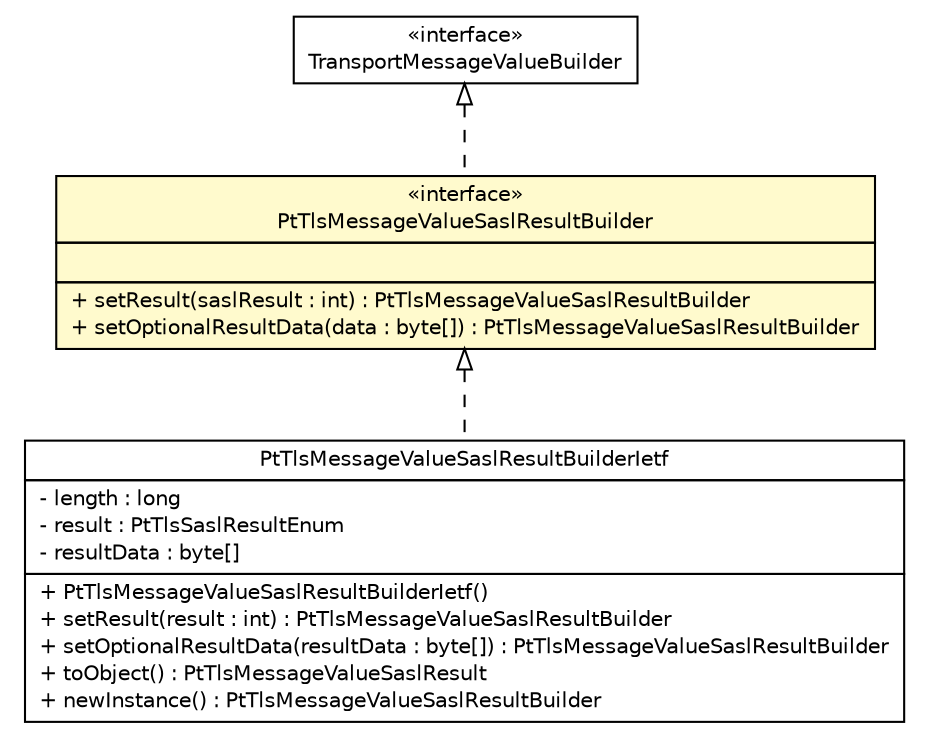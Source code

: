 #!/usr/local/bin/dot
#
# Class diagram 
# Generated by UMLGraph version R5_6 (http://www.umlgraph.org/)
#

digraph G {
	edge [fontname="Helvetica",fontsize=10,labelfontname="Helvetica",labelfontsize=10];
	node [fontname="Helvetica",fontsize=10,shape=plaintext];
	nodesep=0.25;
	ranksep=0.5;
	// de.hsbremen.tc.tnc.message.t.value.TransportMessageValueBuilder
	c151219 [label=<<table title="de.hsbremen.tc.tnc.message.t.value.TransportMessageValueBuilder" border="0" cellborder="1" cellspacing="0" cellpadding="2" port="p" href="../../../../../de/hsbremen/tc/tnc/message/t/value/TransportMessageValueBuilder.html">
		<tr><td><table border="0" cellspacing="0" cellpadding="1">
<tr><td align="center" balign="center"> &#171;interface&#187; </td></tr>
<tr><td align="center" balign="center"> TransportMessageValueBuilder </td></tr>
		</table></td></tr>
		</table>>, URL="../../../../../de/hsbremen/tc/tnc/message/t/value/TransportMessageValueBuilder.html", fontname="Helvetica", fontcolor="black", fontsize=10.0];
	// org.ietf.nea.pt.value.PtTlsMessageValueSaslResultBuilderIetf
	c151245 [label=<<table title="org.ietf.nea.pt.value.PtTlsMessageValueSaslResultBuilderIetf" border="0" cellborder="1" cellspacing="0" cellpadding="2" port="p" href="./PtTlsMessageValueSaslResultBuilderIetf.html">
		<tr><td><table border="0" cellspacing="0" cellpadding="1">
<tr><td align="center" balign="center"> PtTlsMessageValueSaslResultBuilderIetf </td></tr>
		</table></td></tr>
		<tr><td><table border="0" cellspacing="0" cellpadding="1">
<tr><td align="left" balign="left"> - length : long </td></tr>
<tr><td align="left" balign="left"> - result : PtTlsSaslResultEnum </td></tr>
<tr><td align="left" balign="left"> - resultData : byte[] </td></tr>
		</table></td></tr>
		<tr><td><table border="0" cellspacing="0" cellpadding="1">
<tr><td align="left" balign="left"> + PtTlsMessageValueSaslResultBuilderIetf() </td></tr>
<tr><td align="left" balign="left"> + setResult(result : int) : PtTlsMessageValueSaslResultBuilder </td></tr>
<tr><td align="left" balign="left"> + setOptionalResultData(resultData : byte[]) : PtTlsMessageValueSaslResultBuilder </td></tr>
<tr><td align="left" balign="left"> + toObject() : PtTlsMessageValueSaslResult </td></tr>
<tr><td align="left" balign="left"> + newInstance() : PtTlsMessageValueSaslResultBuilder </td></tr>
		</table></td></tr>
		</table>>, URL="./PtTlsMessageValueSaslResultBuilderIetf.html", fontname="Helvetica", fontcolor="black", fontsize=10.0];
	// org.ietf.nea.pt.value.PtTlsMessageValueSaslResultBuilder
	c151248 [label=<<table title="org.ietf.nea.pt.value.PtTlsMessageValueSaslResultBuilder" border="0" cellborder="1" cellspacing="0" cellpadding="2" port="p" bgcolor="lemonChiffon" href="./PtTlsMessageValueSaslResultBuilder.html">
		<tr><td><table border="0" cellspacing="0" cellpadding="1">
<tr><td align="center" balign="center"> &#171;interface&#187; </td></tr>
<tr><td align="center" balign="center"> PtTlsMessageValueSaslResultBuilder </td></tr>
		</table></td></tr>
		<tr><td><table border="0" cellspacing="0" cellpadding="1">
<tr><td align="left" balign="left">  </td></tr>
		</table></td></tr>
		<tr><td><table border="0" cellspacing="0" cellpadding="1">
<tr><td align="left" balign="left"> + setResult(saslResult : int) : PtTlsMessageValueSaslResultBuilder </td></tr>
<tr><td align="left" balign="left"> + setOptionalResultData(data : byte[]) : PtTlsMessageValueSaslResultBuilder </td></tr>
		</table></td></tr>
		</table>>, URL="./PtTlsMessageValueSaslResultBuilder.html", fontname="Helvetica", fontcolor="black", fontsize=10.0];
	//org.ietf.nea.pt.value.PtTlsMessageValueSaslResultBuilderIetf implements org.ietf.nea.pt.value.PtTlsMessageValueSaslResultBuilder
	c151248:p -> c151245:p [dir=back,arrowtail=empty,style=dashed];
	//org.ietf.nea.pt.value.PtTlsMessageValueSaslResultBuilder implements de.hsbremen.tc.tnc.message.t.value.TransportMessageValueBuilder
	c151219:p -> c151248:p [dir=back,arrowtail=empty,style=dashed];
}


